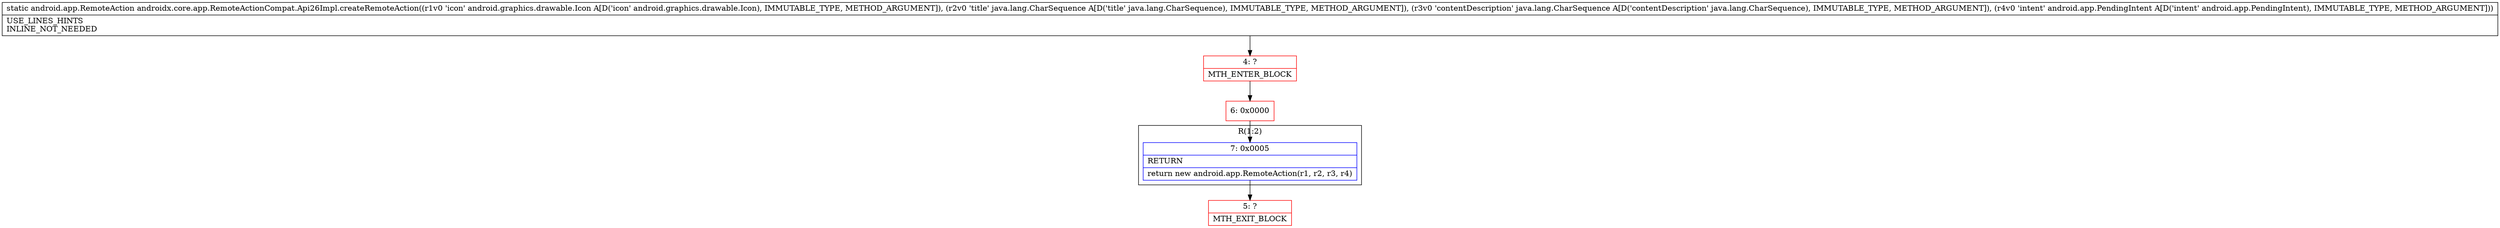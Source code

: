 digraph "CFG forandroidx.core.app.RemoteActionCompat.Api26Impl.createRemoteAction(Landroid\/graphics\/drawable\/Icon;Ljava\/lang\/CharSequence;Ljava\/lang\/CharSequence;Landroid\/app\/PendingIntent;)Landroid\/app\/RemoteAction;" {
subgraph cluster_Region_1347745941 {
label = "R(1:2)";
node [shape=record,color=blue];
Node_7 [shape=record,label="{7\:\ 0x0005|RETURN\l|return new android.app.RemoteAction(r1, r2, r3, r4)\l}"];
}
Node_4 [shape=record,color=red,label="{4\:\ ?|MTH_ENTER_BLOCK\l}"];
Node_6 [shape=record,color=red,label="{6\:\ 0x0000}"];
Node_5 [shape=record,color=red,label="{5\:\ ?|MTH_EXIT_BLOCK\l}"];
MethodNode[shape=record,label="{static android.app.RemoteAction androidx.core.app.RemoteActionCompat.Api26Impl.createRemoteAction((r1v0 'icon' android.graphics.drawable.Icon A[D('icon' android.graphics.drawable.Icon), IMMUTABLE_TYPE, METHOD_ARGUMENT]), (r2v0 'title' java.lang.CharSequence A[D('title' java.lang.CharSequence), IMMUTABLE_TYPE, METHOD_ARGUMENT]), (r3v0 'contentDescription' java.lang.CharSequence A[D('contentDescription' java.lang.CharSequence), IMMUTABLE_TYPE, METHOD_ARGUMENT]), (r4v0 'intent' android.app.PendingIntent A[D('intent' android.app.PendingIntent), IMMUTABLE_TYPE, METHOD_ARGUMENT]))  | USE_LINES_HINTS\lINLINE_NOT_NEEDED\l}"];
MethodNode -> Node_4;Node_7 -> Node_5;
Node_4 -> Node_6;
Node_6 -> Node_7;
}

